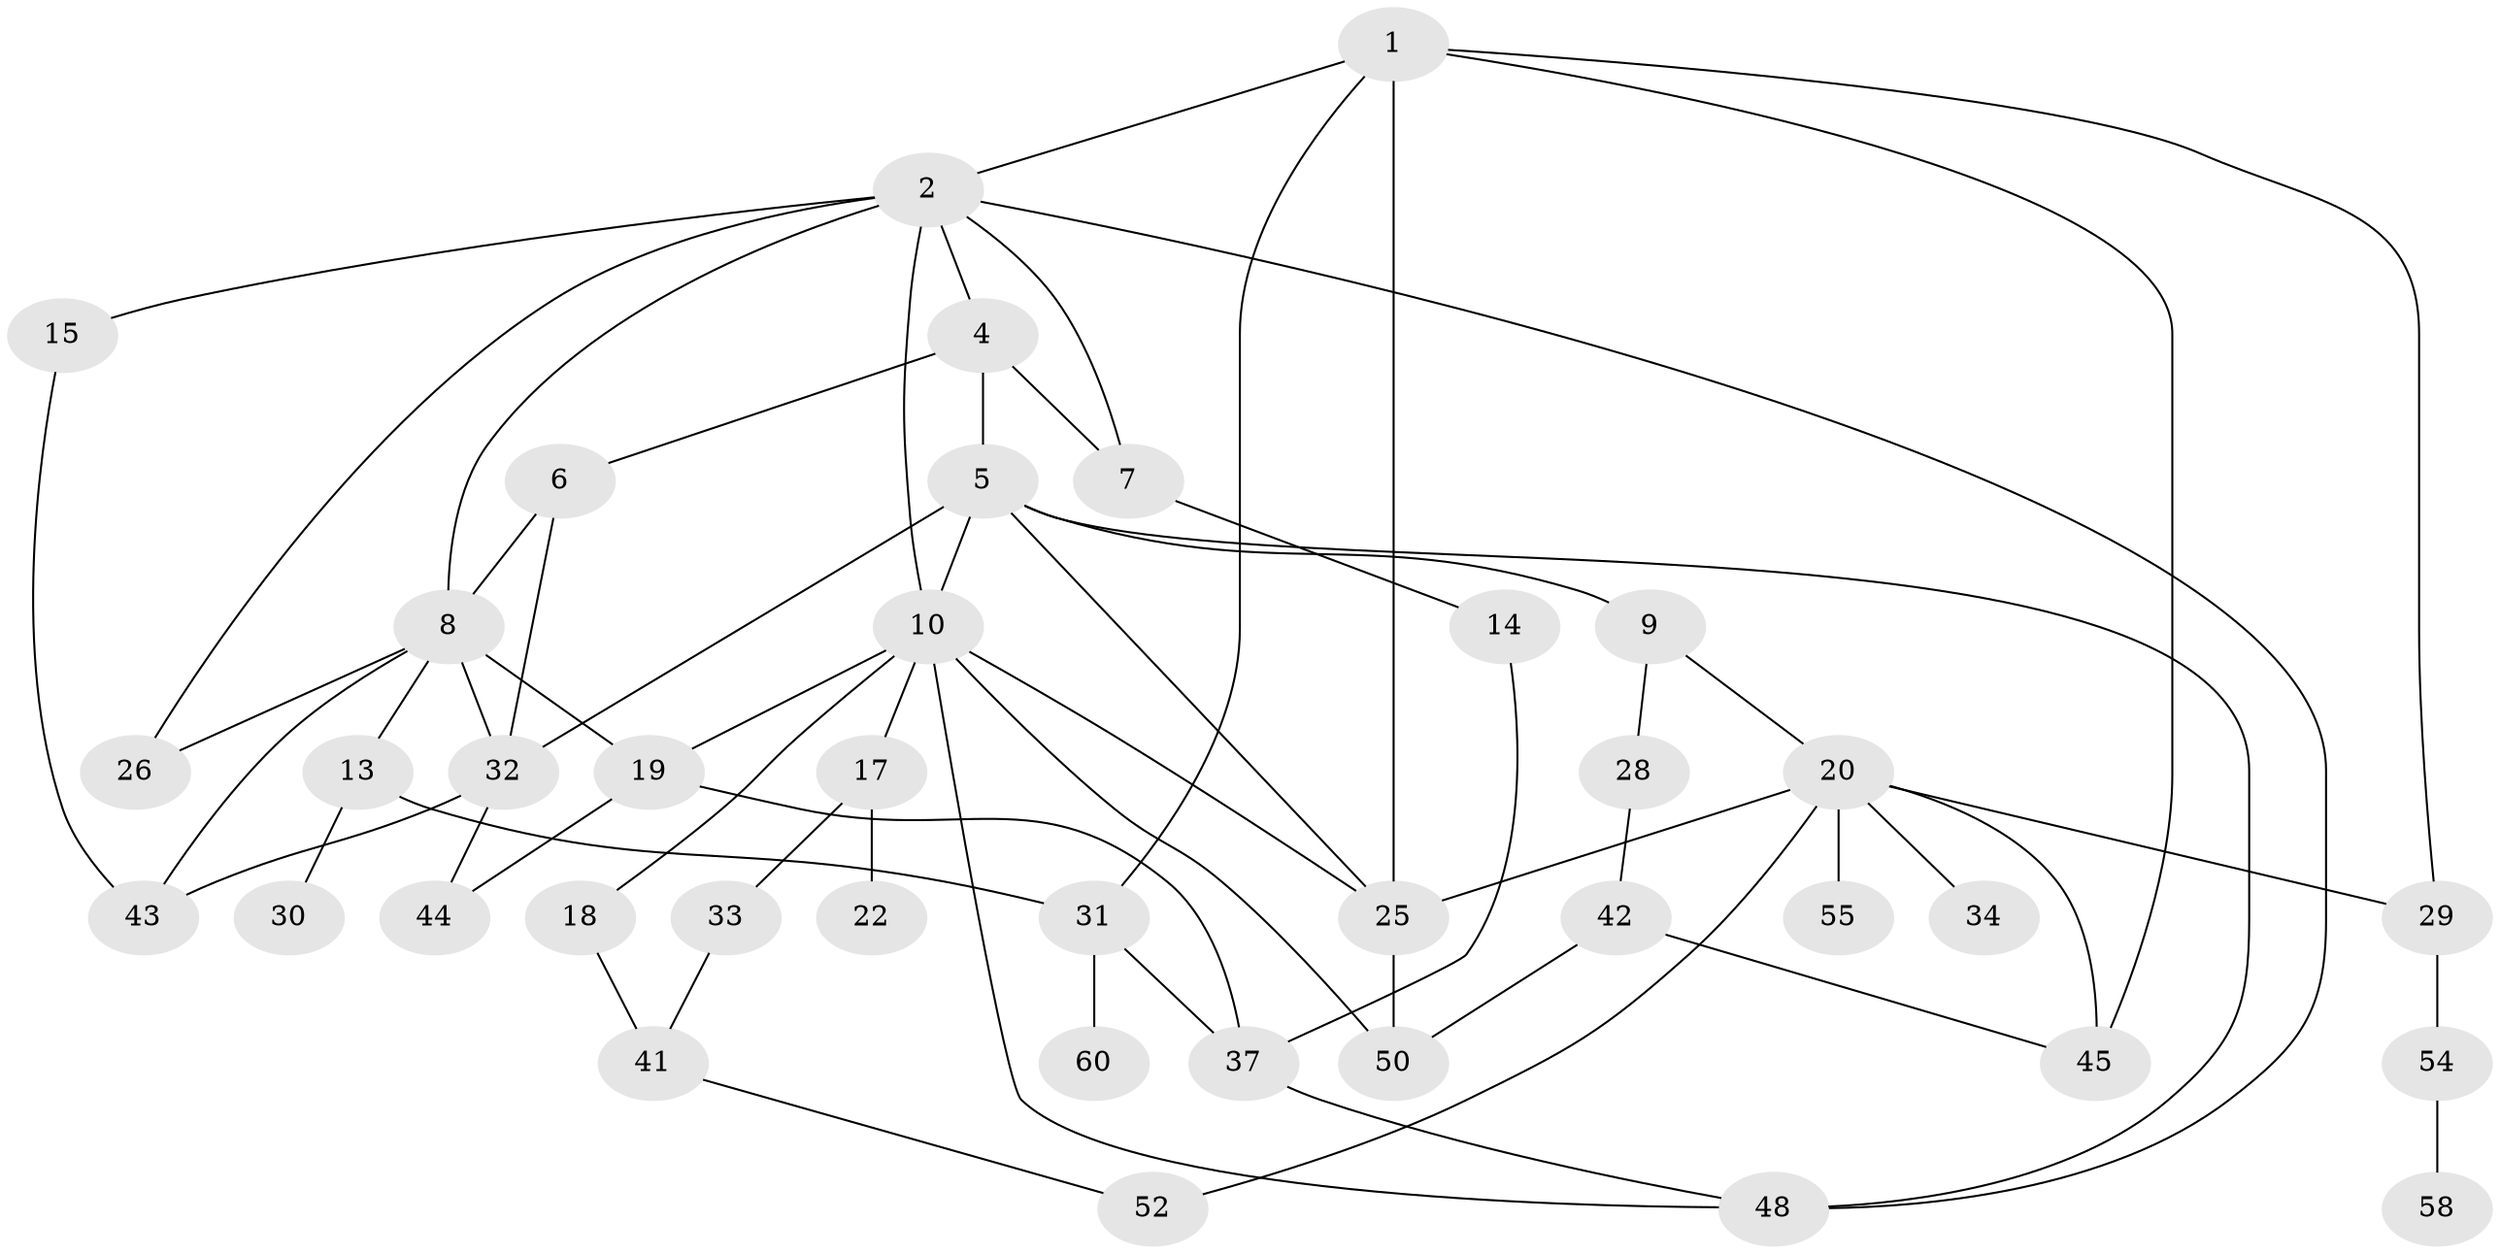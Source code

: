 // Generated by graph-tools (version 1.1) at 2025/51/02/27/25 19:51:37]
// undirected, 39 vertices, 64 edges
graph export_dot {
graph [start="1"]
  node [color=gray90,style=filled];
  1 [super="+46"];
  2 [super="+3"];
  4 [super="+49"];
  5 [super="+12"];
  6 [super="+21"];
  7 [super="+23"];
  8 [super="+11"];
  9;
  10 [super="+16"];
  13 [super="+57"];
  14 [super="+53"];
  15;
  17 [super="+24"];
  18 [super="+35"];
  19;
  20 [super="+38"];
  22;
  25 [super="+27"];
  26;
  28;
  29 [super="+36"];
  30;
  31 [super="+51"];
  32 [super="+40"];
  33;
  34;
  37 [super="+39"];
  41 [super="+62"];
  42 [super="+61"];
  43 [super="+59"];
  44 [super="+47"];
  45;
  48;
  50 [super="+56"];
  52;
  54;
  55;
  58;
  60;
  1 -- 2;
  1 -- 31;
  1 -- 45;
  1 -- 25;
  1 -- 29;
  2 -- 4;
  2 -- 7;
  2 -- 8;
  2 -- 10;
  2 -- 15;
  2 -- 48;
  2 -- 26;
  4 -- 5;
  4 -- 6;
  4 -- 7;
  5 -- 9;
  5 -- 25;
  5 -- 48;
  5 -- 10;
  5 -- 32;
  6 -- 8;
  6 -- 32;
  7 -- 14;
  8 -- 26;
  8 -- 19;
  8 -- 32;
  8 -- 43;
  8 -- 13;
  9 -- 20;
  9 -- 28;
  10 -- 18;
  10 -- 48;
  10 -- 25;
  10 -- 17;
  10 -- 50;
  10 -- 19;
  13 -- 30;
  13 -- 31;
  14 -- 37;
  15 -- 43;
  17 -- 22;
  17 -- 33;
  18 -- 41 [weight=2];
  19 -- 37;
  19 -- 44;
  20 -- 29;
  20 -- 34;
  20 -- 45;
  20 -- 25;
  20 -- 52;
  20 -- 55;
  25 -- 50 [weight=2];
  28 -- 42;
  29 -- 54;
  31 -- 60;
  31 -- 37;
  32 -- 44;
  32 -- 43;
  33 -- 41;
  37 -- 48;
  41 -- 52;
  42 -- 45;
  42 -- 50;
  54 -- 58;
}
